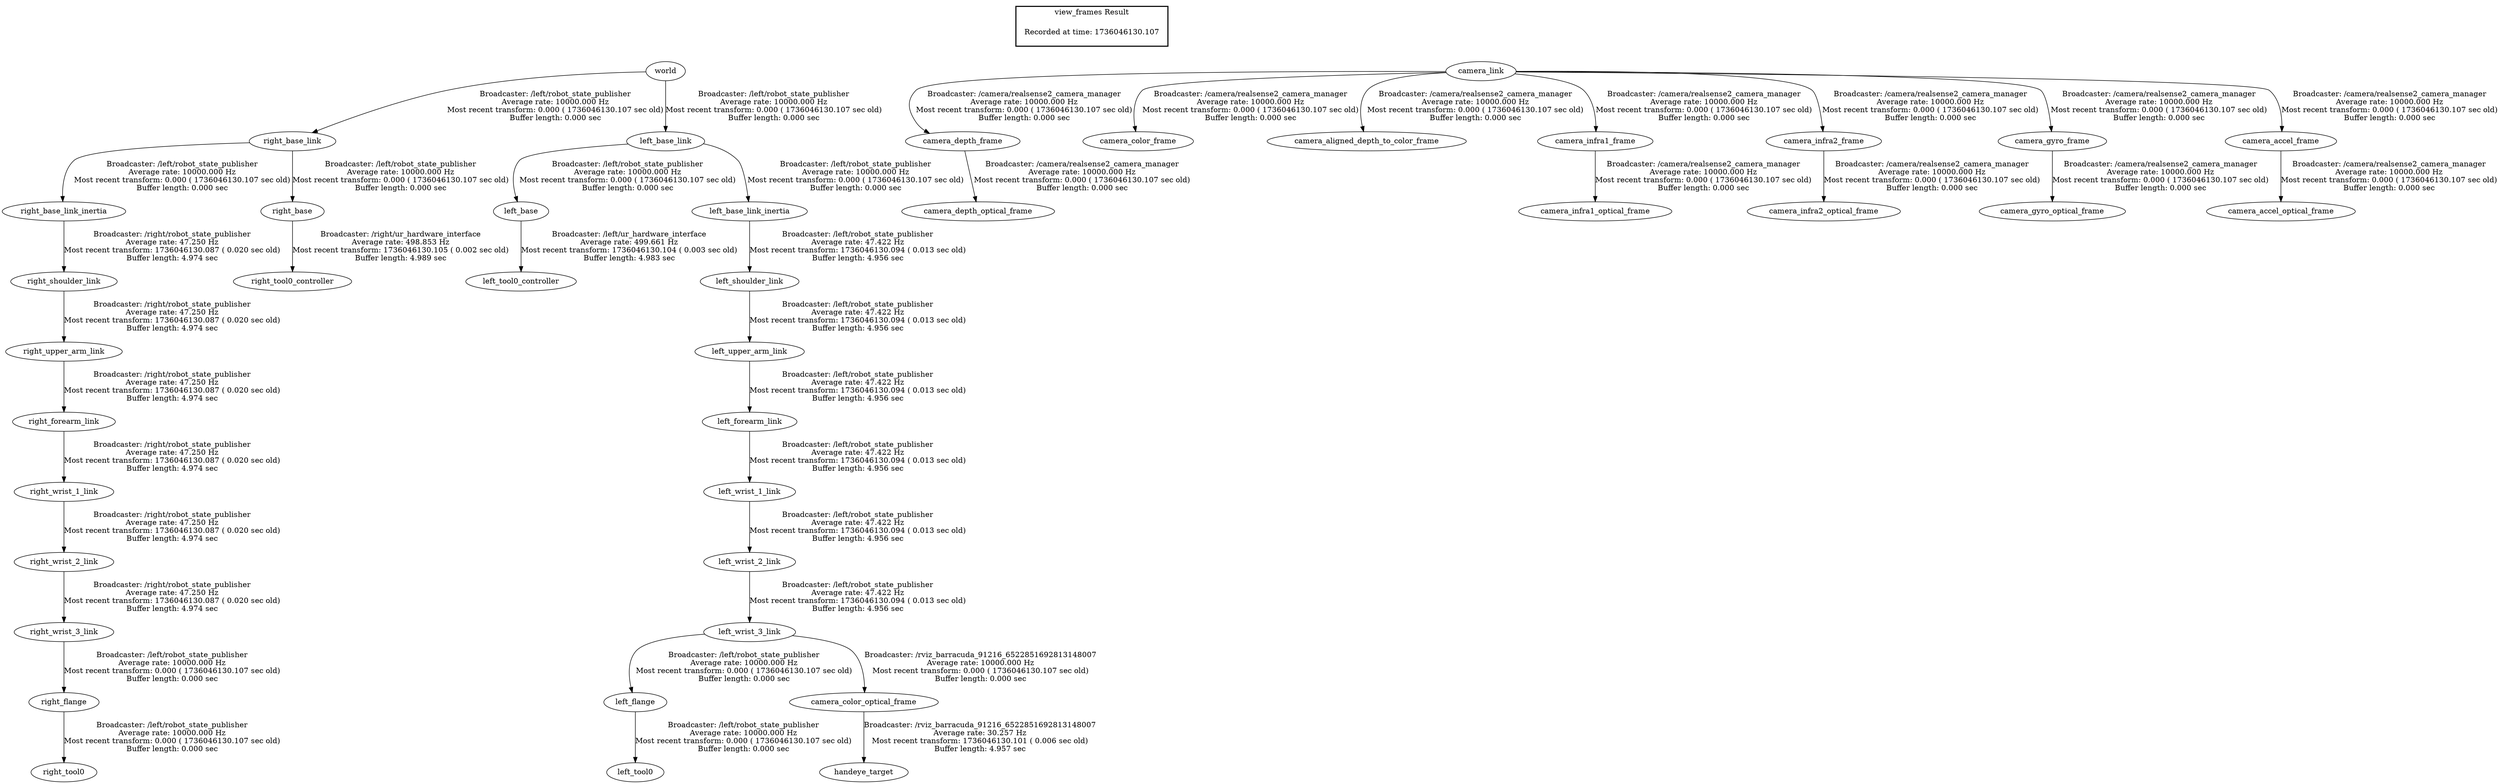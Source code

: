 digraph G {
"right_upper_arm_link" -> "right_forearm_link"[label="Broadcaster: /right/robot_state_publisher\nAverage rate: 47.250 Hz\nMost recent transform: 1736046130.087 ( 0.020 sec old)\nBuffer length: 4.974 sec\n"];
"right_shoulder_link" -> "right_upper_arm_link"[label="Broadcaster: /right/robot_state_publisher\nAverage rate: 47.250 Hz\nMost recent transform: 1736046130.087 ( 0.020 sec old)\nBuffer length: 4.974 sec\n"];
"right_base_link_inertia" -> "right_shoulder_link"[label="Broadcaster: /right/robot_state_publisher\nAverage rate: 47.250 Hz\nMost recent transform: 1736046130.087 ( 0.020 sec old)\nBuffer length: 4.974 sec\n"];
"right_base_link" -> "right_base_link_inertia"[label="Broadcaster: /left/robot_state_publisher\nAverage rate: 10000.000 Hz\nMost recent transform: 0.000 ( 1736046130.107 sec old)\nBuffer length: 0.000 sec\n"];
"right_forearm_link" -> "right_wrist_1_link"[label="Broadcaster: /right/robot_state_publisher\nAverage rate: 47.250 Hz\nMost recent transform: 1736046130.087 ( 0.020 sec old)\nBuffer length: 4.974 sec\n"];
"right_wrist_1_link" -> "right_wrist_2_link"[label="Broadcaster: /right/robot_state_publisher\nAverage rate: 47.250 Hz\nMost recent transform: 1736046130.087 ( 0.020 sec old)\nBuffer length: 4.974 sec\n"];
"right_wrist_2_link" -> "right_wrist_3_link"[label="Broadcaster: /right/robot_state_publisher\nAverage rate: 47.250 Hz\nMost recent transform: 1736046130.087 ( 0.020 sec old)\nBuffer length: 4.974 sec\n"];
"right_base" -> "right_tool0_controller"[label="Broadcaster: /right/ur_hardware_interface\nAverage rate: 498.853 Hz\nMost recent transform: 1736046130.105 ( 0.002 sec old)\nBuffer length: 4.989 sec\n"];
"right_base_link" -> "right_base"[label="Broadcaster: /left/robot_state_publisher\nAverage rate: 10000.000 Hz\nMost recent transform: 0.000 ( 1736046130.107 sec old)\nBuffer length: 0.000 sec\n"];
"left_base_link" -> "left_base"[label="Broadcaster: /left/robot_state_publisher\nAverage rate: 10000.000 Hz\nMost recent transform: 0.000 ( 1736046130.107 sec old)\nBuffer length: 0.000 sec\n"];
"world" -> "left_base_link"[label="Broadcaster: /left/robot_state_publisher\nAverage rate: 10000.000 Hz\nMost recent transform: 0.000 ( 1736046130.107 sec old)\nBuffer length: 0.000 sec\n"];
"left_base_link" -> "left_base_link_inertia"[label="Broadcaster: /left/robot_state_publisher\nAverage rate: 10000.000 Hz\nMost recent transform: 0.000 ( 1736046130.107 sec old)\nBuffer length: 0.000 sec\n"];
"left_flange" -> "left_tool0"[label="Broadcaster: /left/robot_state_publisher\nAverage rate: 10000.000 Hz\nMost recent transform: 0.000 ( 1736046130.107 sec old)\nBuffer length: 0.000 sec\n"];
"left_wrist_3_link" -> "left_flange"[label="Broadcaster: /left/robot_state_publisher\nAverage rate: 10000.000 Hz\nMost recent transform: 0.000 ( 1736046130.107 sec old)\nBuffer length: 0.000 sec\n"];
"left_wrist_2_link" -> "left_wrist_3_link"[label="Broadcaster: /left/robot_state_publisher\nAverage rate: 47.422 Hz\nMost recent transform: 1736046130.094 ( 0.013 sec old)\nBuffer length: 4.956 sec\n"];
"world" -> "right_base_link"[label="Broadcaster: /left/robot_state_publisher\nAverage rate: 10000.000 Hz\nMost recent transform: 0.000 ( 1736046130.107 sec old)\nBuffer length: 0.000 sec\n"];
"right_flange" -> "right_tool0"[label="Broadcaster: /left/robot_state_publisher\nAverage rate: 10000.000 Hz\nMost recent transform: 0.000 ( 1736046130.107 sec old)\nBuffer length: 0.000 sec\n"];
"right_wrist_3_link" -> "right_flange"[label="Broadcaster: /left/robot_state_publisher\nAverage rate: 10000.000 Hz\nMost recent transform: 0.000 ( 1736046130.107 sec old)\nBuffer length: 0.000 sec\n"];
"camera_link" -> "camera_depth_frame"[label="Broadcaster: /camera/realsense2_camera_manager\nAverage rate: 10000.000 Hz\nMost recent transform: 0.000 ( 1736046130.107 sec old)\nBuffer length: 0.000 sec\n"];
"camera_depth_frame" -> "camera_depth_optical_frame"[label="Broadcaster: /camera/realsense2_camera_manager\nAverage rate: 10000.000 Hz\nMost recent transform: 0.000 ( 1736046130.107 sec old)\nBuffer length: 0.000 sec\n"];
"camera_link" -> "camera_color_frame"[label="Broadcaster: /camera/realsense2_camera_manager\nAverage rate: 10000.000 Hz\nMost recent transform: 0.000 ( 1736046130.107 sec old)\nBuffer length: 0.000 sec\n"];
"left_wrist_3_link" -> "camera_color_optical_frame"[label="Broadcaster: /rviz_barracuda_91216_6522851692813148007\nAverage rate: 10000.000 Hz\nMost recent transform: 0.000 ( 1736046130.107 sec old)\nBuffer length: 0.000 sec\n"];
"camera_link" -> "camera_aligned_depth_to_color_frame"[label="Broadcaster: /camera/realsense2_camera_manager\nAverage rate: 10000.000 Hz\nMost recent transform: 0.000 ( 1736046130.107 sec old)\nBuffer length: 0.000 sec\n"];
"camera_link" -> "camera_infra1_frame"[label="Broadcaster: /camera/realsense2_camera_manager\nAverage rate: 10000.000 Hz\nMost recent transform: 0.000 ( 1736046130.107 sec old)\nBuffer length: 0.000 sec\n"];
"camera_infra1_frame" -> "camera_infra1_optical_frame"[label="Broadcaster: /camera/realsense2_camera_manager\nAverage rate: 10000.000 Hz\nMost recent transform: 0.000 ( 1736046130.107 sec old)\nBuffer length: 0.000 sec\n"];
"camera_link" -> "camera_infra2_frame"[label="Broadcaster: /camera/realsense2_camera_manager\nAverage rate: 10000.000 Hz\nMost recent transform: 0.000 ( 1736046130.107 sec old)\nBuffer length: 0.000 sec\n"];
"camera_infra2_frame" -> "camera_infra2_optical_frame"[label="Broadcaster: /camera/realsense2_camera_manager\nAverage rate: 10000.000 Hz\nMost recent transform: 0.000 ( 1736046130.107 sec old)\nBuffer length: 0.000 sec\n"];
"camera_link" -> "camera_gyro_frame"[label="Broadcaster: /camera/realsense2_camera_manager\nAverage rate: 10000.000 Hz\nMost recent transform: 0.000 ( 1736046130.107 sec old)\nBuffer length: 0.000 sec\n"];
"camera_gyro_frame" -> "camera_gyro_optical_frame"[label="Broadcaster: /camera/realsense2_camera_manager\nAverage rate: 10000.000 Hz\nMost recent transform: 0.000 ( 1736046130.107 sec old)\nBuffer length: 0.000 sec\n"];
"camera_link" -> "camera_accel_frame"[label="Broadcaster: /camera/realsense2_camera_manager\nAverage rate: 10000.000 Hz\nMost recent transform: 0.000 ( 1736046130.107 sec old)\nBuffer length: 0.000 sec\n"];
"camera_accel_frame" -> "camera_accel_optical_frame"[label="Broadcaster: /camera/realsense2_camera_manager\nAverage rate: 10000.000 Hz\nMost recent transform: 0.000 ( 1736046130.107 sec old)\nBuffer length: 0.000 sec\n"];
"left_base" -> "left_tool0_controller"[label="Broadcaster: /left/ur_hardware_interface\nAverage rate: 499.661 Hz\nMost recent transform: 1736046130.104 ( 0.003 sec old)\nBuffer length: 4.983 sec\n"];
"left_upper_arm_link" -> "left_forearm_link"[label="Broadcaster: /left/robot_state_publisher\nAverage rate: 47.422 Hz\nMost recent transform: 1736046130.094 ( 0.013 sec old)\nBuffer length: 4.956 sec\n"];
"left_shoulder_link" -> "left_upper_arm_link"[label="Broadcaster: /left/robot_state_publisher\nAverage rate: 47.422 Hz\nMost recent transform: 1736046130.094 ( 0.013 sec old)\nBuffer length: 4.956 sec\n"];
"left_base_link_inertia" -> "left_shoulder_link"[label="Broadcaster: /left/robot_state_publisher\nAverage rate: 47.422 Hz\nMost recent transform: 1736046130.094 ( 0.013 sec old)\nBuffer length: 4.956 sec\n"];
"left_forearm_link" -> "left_wrist_1_link"[label="Broadcaster: /left/robot_state_publisher\nAverage rate: 47.422 Hz\nMost recent transform: 1736046130.094 ( 0.013 sec old)\nBuffer length: 4.956 sec\n"];
"left_wrist_1_link" -> "left_wrist_2_link"[label="Broadcaster: /left/robot_state_publisher\nAverage rate: 47.422 Hz\nMost recent transform: 1736046130.094 ( 0.013 sec old)\nBuffer length: 4.956 sec\n"];
"camera_color_optical_frame" -> "handeye_target"[label="Broadcaster: /rviz_barracuda_91216_6522851692813148007\nAverage rate: 30.257 Hz\nMost recent transform: 1736046130.101 ( 0.006 sec old)\nBuffer length: 4.957 sec\n"];
edge [style=invis];
 subgraph cluster_legend { style=bold; color=black; label ="view_frames Result";
"Recorded at time: 1736046130.107"[ shape=plaintext ] ;
 }->"world";
edge [style=invis];
 subgraph cluster_legend { style=bold; color=black; label ="view_frames Result";
"Recorded at time: 1736046130.107"[ shape=plaintext ] ;
 }->"camera_link";
}